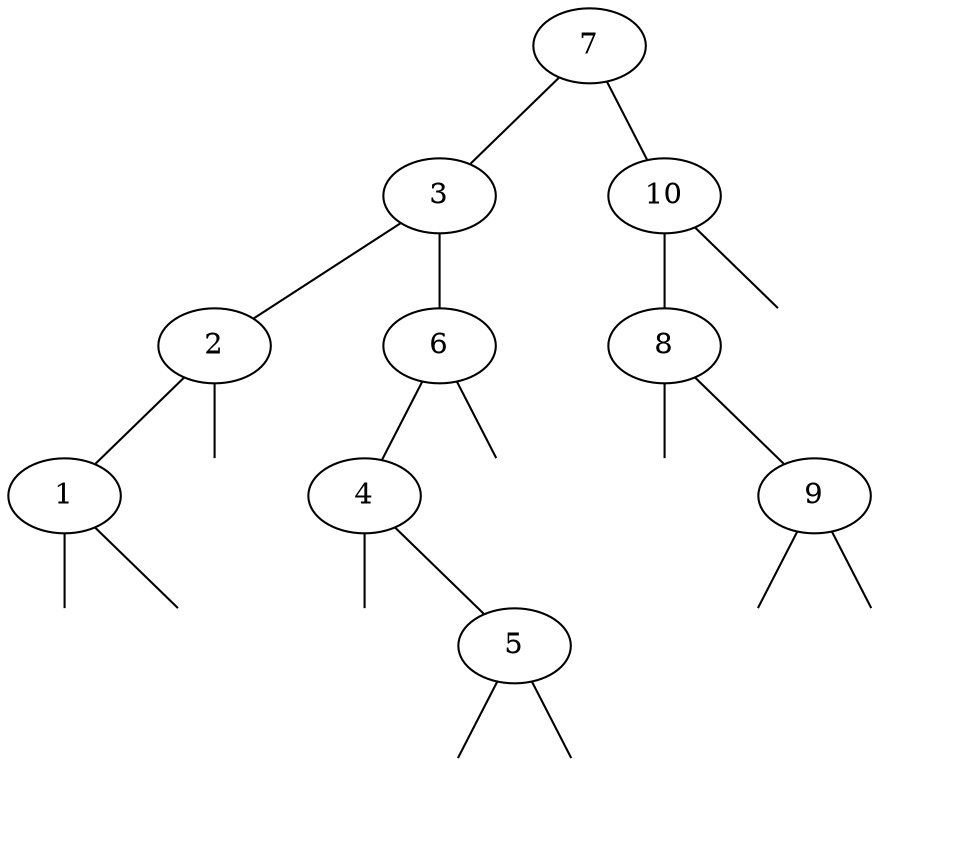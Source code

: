 graph arbre {
	0[shape="plaintext", label=""];
	1[shape="plaintext", label=""];
	2[label=1];
	2 -- 0;
	2 -- 1;
	3[shape="plaintext", label=""];
	4[label=2];
	4 -- 2;
	4 -- 3;
	5[shape="plaintext", label=""];
	6[shape="plaintext", label=""];
	7[shape="plaintext", label=""];
	8[label=5];
	8 -- 6;
	8 -- 7;
	9[label=4];
	9 -- 5;
	9 -- 8;
	10[shape="plaintext", label=""];
	11[label=6];
	11 -- 9;
	11 -- 10;
	12[label=3];
	12 -- 4;
	12 -- 11;
	13[shape="plaintext", label=""];
	14[shape="plaintext", label=""];
	15[shape="plaintext", label=""];
	16[label=9];
	16 -- 14;
	16 -- 15;
	17[label=8];
	17 -- 13;
	17 -- 16;
	18[shape="plaintext", label=""];
	19[label=10];
	19 -- 17;
	19 -- 18;
	20[label=7];
	20 -- 12;
	20 -- 19;
}
